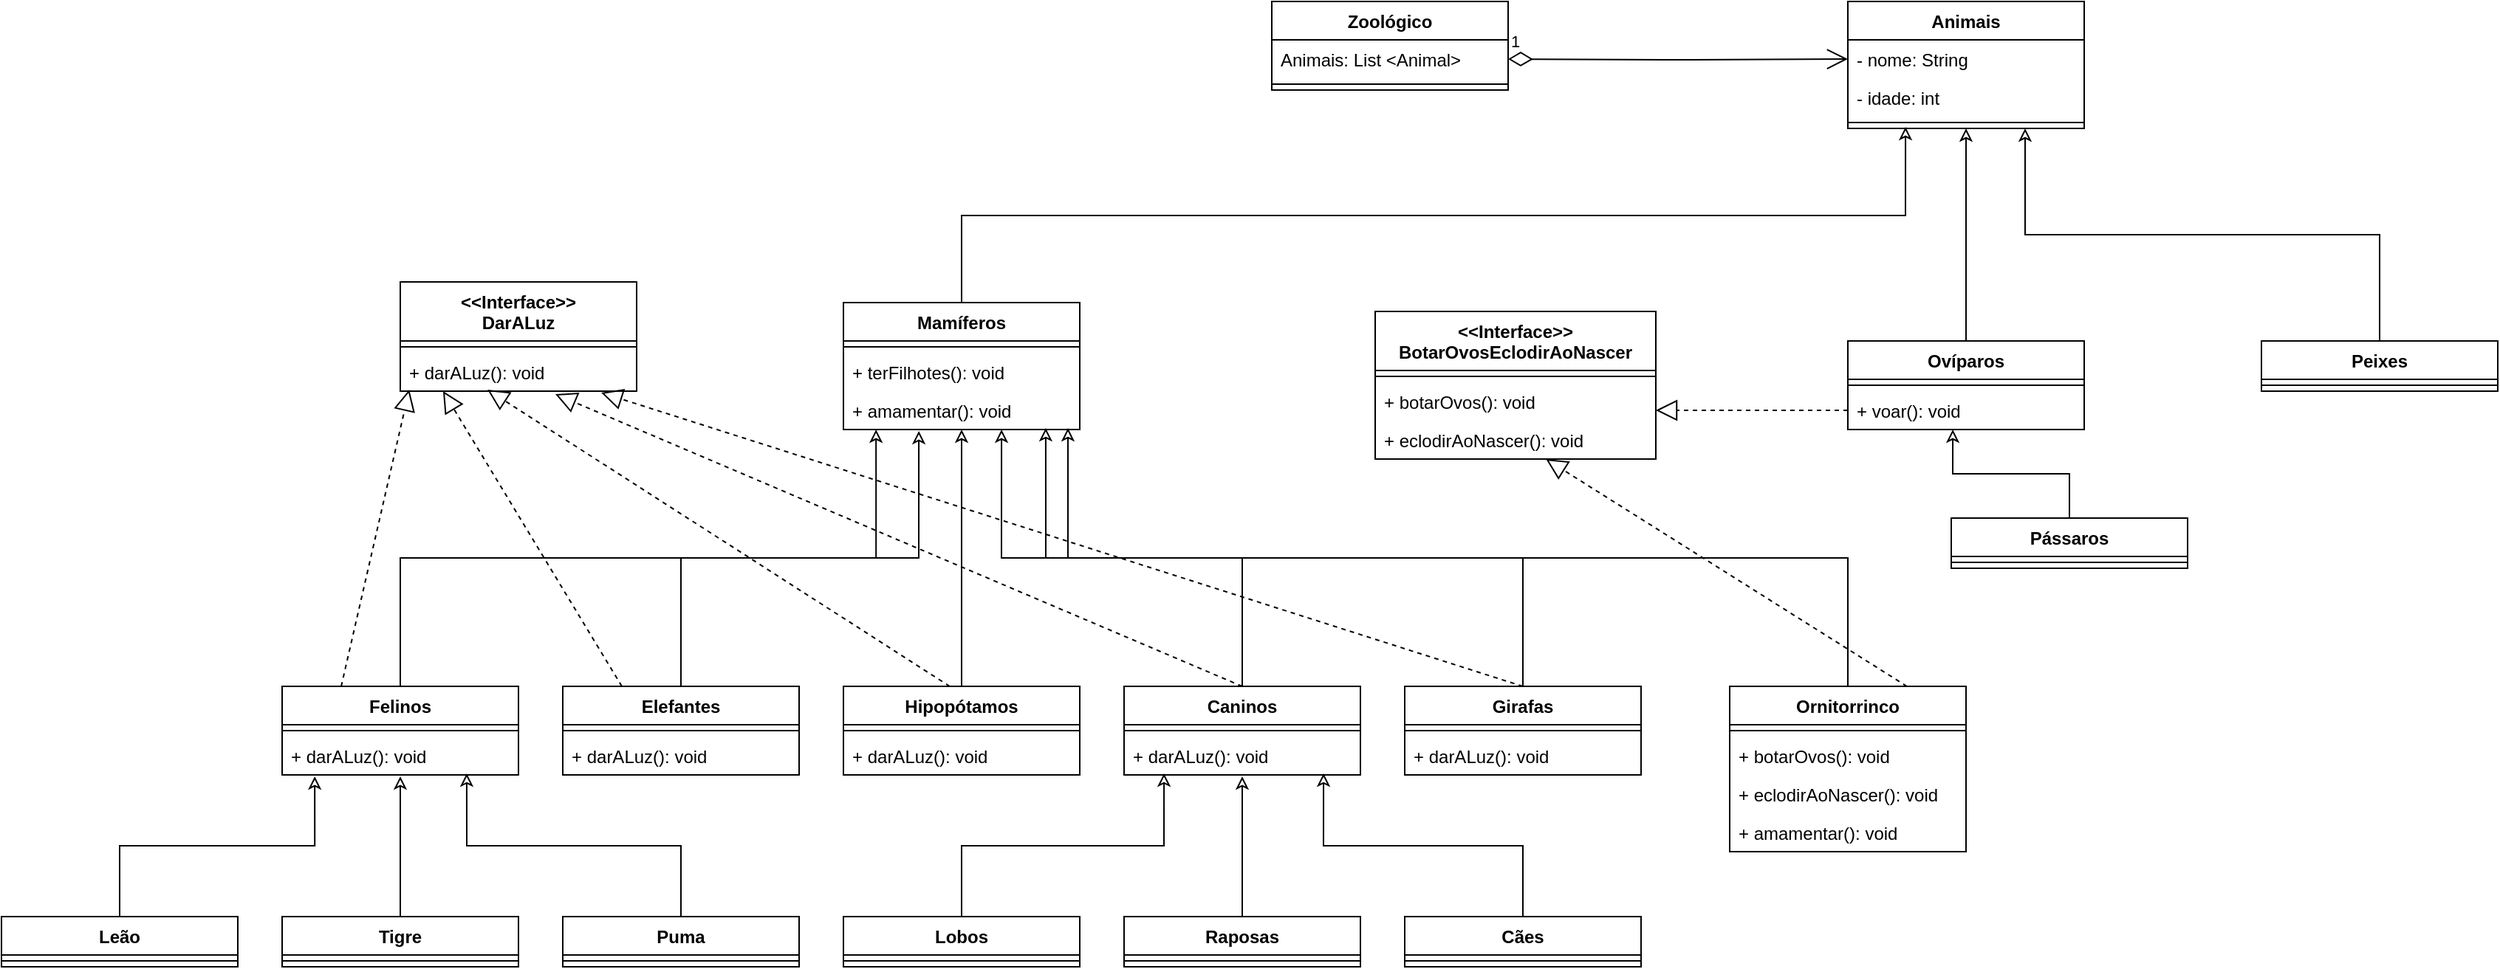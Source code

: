 <mxfile version="15.1.4" type="github">
  <diagram id="AXI-iKehqDf6gUb51_V0" name="Page-1">
    <mxGraphModel dx="1987" dy="546" grid="1" gridSize="10" guides="1" tooltips="1" connect="1" arrows="1" fold="1" page="1" pageScale="1" pageWidth="827" pageHeight="1169" math="0" shadow="0">
      <root>
        <mxCell id="0" />
        <mxCell id="1" parent="0" />
        <mxCell id="KPHBADnFTBT5gQEkyTwU-18" style="edgeStyle=orthogonalEdgeStyle;rounded=0;orthogonalLoop=1;jettySize=auto;html=1;entryX=0.244;entryY=0.875;entryDx=0;entryDy=0;entryPerimeter=0;endArrow=classic;endFill=0;" parent="1" source="KPHBADnFTBT5gQEkyTwU-1" target="KPHBADnFTBT5gQEkyTwU-7" edge="1">
          <mxGeometry relative="1" as="geometry" />
        </mxCell>
        <mxCell id="KPHBADnFTBT5gQEkyTwU-1" value="Mamíferos" style="swimlane;fontStyle=1;align=center;verticalAlign=top;childLayout=stackLayout;horizontal=1;startSize=26;horizontalStack=0;resizeParent=1;resizeParentMax=0;resizeLast=0;collapsible=1;marginBottom=0;" parent="1" vertex="1">
          <mxGeometry x="-150" y="284" width="160" height="86" as="geometry" />
        </mxCell>
        <mxCell id="KPHBADnFTBT5gQEkyTwU-3" value="" style="line;strokeWidth=1;fillColor=none;align=left;verticalAlign=middle;spacingTop=-1;spacingLeft=3;spacingRight=3;rotatable=0;labelPosition=right;points=[];portConstraint=eastwest;" parent="KPHBADnFTBT5gQEkyTwU-1" vertex="1">
          <mxGeometry y="26" width="160" height="8" as="geometry" />
        </mxCell>
        <mxCell id="KPHBADnFTBT5gQEkyTwU-4" value="+ terFilhotes(): void" style="text;strokeColor=none;fillColor=none;align=left;verticalAlign=top;spacingLeft=4;spacingRight=4;overflow=hidden;rotatable=0;points=[[0,0.5],[1,0.5]];portConstraint=eastwest;" parent="KPHBADnFTBT5gQEkyTwU-1" vertex="1">
          <mxGeometry y="34" width="160" height="26" as="geometry" />
        </mxCell>
        <mxCell id="KPHBADnFTBT5gQEkyTwU-24" value="+ amamentar(): void" style="text;strokeColor=none;fillColor=none;align=left;verticalAlign=top;spacingLeft=4;spacingRight=4;overflow=hidden;rotatable=0;points=[[0,0.5],[1,0.5]];portConstraint=eastwest;" parent="KPHBADnFTBT5gQEkyTwU-1" vertex="1">
          <mxGeometry y="60" width="160" height="26" as="geometry" />
        </mxCell>
        <mxCell id="KPHBADnFTBT5gQEkyTwU-5" value="Animais" style="swimlane;fontStyle=1;align=center;verticalAlign=top;childLayout=stackLayout;horizontal=1;startSize=26;horizontalStack=0;resizeParent=1;resizeParentMax=0;resizeLast=0;collapsible=1;marginBottom=0;" parent="1" vertex="1">
          <mxGeometry x="530" y="80" width="160" height="86" as="geometry" />
        </mxCell>
        <mxCell id="KPHBADnFTBT5gQEkyTwU-6" value="- nome: String" style="text;strokeColor=none;fillColor=none;align=left;verticalAlign=top;spacingLeft=4;spacingRight=4;overflow=hidden;rotatable=0;points=[[0,0.5],[1,0.5]];portConstraint=eastwest;" parent="KPHBADnFTBT5gQEkyTwU-5" vertex="1">
          <mxGeometry y="26" width="160" height="26" as="geometry" />
        </mxCell>
        <mxCell id="KPHBADnFTBT5gQEkyTwU-9" value="- idade: int" style="text;strokeColor=none;fillColor=none;align=left;verticalAlign=top;spacingLeft=4;spacingRight=4;overflow=hidden;rotatable=0;points=[[0,0.5],[1,0.5]];portConstraint=eastwest;" parent="KPHBADnFTBT5gQEkyTwU-5" vertex="1">
          <mxGeometry y="52" width="160" height="26" as="geometry" />
        </mxCell>
        <mxCell id="KPHBADnFTBT5gQEkyTwU-7" value="" style="line;strokeWidth=1;fillColor=none;align=left;verticalAlign=middle;spacingTop=-1;spacingLeft=3;spacingRight=3;rotatable=0;labelPosition=right;points=[];portConstraint=eastwest;" parent="KPHBADnFTBT5gQEkyTwU-5" vertex="1">
          <mxGeometry y="78" width="160" height="8" as="geometry" />
        </mxCell>
        <mxCell id="KPHBADnFTBT5gQEkyTwU-19" style="edgeStyle=orthogonalEdgeStyle;rounded=0;orthogonalLoop=1;jettySize=auto;html=1;exitX=0.5;exitY=0;exitDx=0;exitDy=0;entryX=0.5;entryY=1;entryDx=0;entryDy=0;endArrow=classic;endFill=0;" parent="1" source="KPHBADnFTBT5gQEkyTwU-10" target="KPHBADnFTBT5gQEkyTwU-5" edge="1">
          <mxGeometry relative="1" as="geometry" />
        </mxCell>
        <mxCell id="KPHBADnFTBT5gQEkyTwU-10" value="Ovíparos" style="swimlane;fontStyle=1;align=center;verticalAlign=top;childLayout=stackLayout;horizontal=1;startSize=26;horizontalStack=0;resizeParent=1;resizeParentMax=0;resizeLast=0;collapsible=1;marginBottom=0;" parent="1" vertex="1">
          <mxGeometry x="530" y="310" width="160" height="60" as="geometry" />
        </mxCell>
        <mxCell id="KPHBADnFTBT5gQEkyTwU-12" value="" style="line;strokeWidth=1;fillColor=none;align=left;verticalAlign=middle;spacingTop=-1;spacingLeft=3;spacingRight=3;rotatable=0;labelPosition=right;points=[];portConstraint=eastwest;" parent="KPHBADnFTBT5gQEkyTwU-10" vertex="1">
          <mxGeometry y="26" width="160" height="8" as="geometry" />
        </mxCell>
        <mxCell id="KPHBADnFTBT5gQEkyTwU-13" value="+ voar(): void" style="text;strokeColor=none;fillColor=none;align=left;verticalAlign=top;spacingLeft=4;spacingRight=4;overflow=hidden;rotatable=0;points=[[0,0.5],[1,0.5]];portConstraint=eastwest;" parent="KPHBADnFTBT5gQEkyTwU-10" vertex="1">
          <mxGeometry y="34" width="160" height="26" as="geometry" />
        </mxCell>
        <mxCell id="KPHBADnFTBT5gQEkyTwU-20" style="edgeStyle=orthogonalEdgeStyle;rounded=0;orthogonalLoop=1;jettySize=auto;html=1;exitX=0.5;exitY=0;exitDx=0;exitDy=0;entryX=0.75;entryY=1;entryDx=0;entryDy=0;endArrow=classic;endFill=0;" parent="1" source="KPHBADnFTBT5gQEkyTwU-14" target="KPHBADnFTBT5gQEkyTwU-5" edge="1">
          <mxGeometry relative="1" as="geometry" />
        </mxCell>
        <mxCell id="KPHBADnFTBT5gQEkyTwU-14" value="Peixes" style="swimlane;fontStyle=1;align=center;verticalAlign=top;childLayout=stackLayout;horizontal=1;startSize=26;horizontalStack=0;resizeParent=1;resizeParentMax=0;resizeLast=0;collapsible=1;marginBottom=0;" parent="1" vertex="1">
          <mxGeometry x="810" y="310" width="160" height="34" as="geometry" />
        </mxCell>
        <mxCell id="KPHBADnFTBT5gQEkyTwU-16" value="" style="line;strokeWidth=1;fillColor=none;align=left;verticalAlign=middle;spacingTop=-1;spacingLeft=3;spacingRight=3;rotatable=0;labelPosition=right;points=[];portConstraint=eastwest;" parent="KPHBADnFTBT5gQEkyTwU-14" vertex="1">
          <mxGeometry y="26" width="160" height="8" as="geometry" />
        </mxCell>
        <mxCell id="KPHBADnFTBT5gQEkyTwU-89" style="edgeStyle=orthogonalEdgeStyle;rounded=0;orthogonalLoop=1;jettySize=auto;html=1;entryX=0.669;entryY=1;entryDx=0;entryDy=0;entryPerimeter=0;endArrow=classic;endFill=0;" parent="1" source="KPHBADnFTBT5gQEkyTwU-25" target="KPHBADnFTBT5gQEkyTwU-24" edge="1">
          <mxGeometry relative="1" as="geometry" />
        </mxCell>
        <mxCell id="KPHBADnFTBT5gQEkyTwU-25" value="Caninos" style="swimlane;fontStyle=1;align=center;verticalAlign=top;childLayout=stackLayout;horizontal=1;startSize=26;horizontalStack=0;resizeParent=1;resizeParentMax=0;resizeLast=0;collapsible=1;marginBottom=0;" parent="1" vertex="1">
          <mxGeometry x="40" y="544" width="160" height="60" as="geometry" />
        </mxCell>
        <mxCell id="KPHBADnFTBT5gQEkyTwU-27" value="" style="line;strokeWidth=1;fillColor=none;align=left;verticalAlign=middle;spacingTop=-1;spacingLeft=3;spacingRight=3;rotatable=0;labelPosition=right;points=[];portConstraint=eastwest;" parent="KPHBADnFTBT5gQEkyTwU-25" vertex="1">
          <mxGeometry y="26" width="160" height="8" as="geometry" />
        </mxCell>
        <mxCell id="KPHBADnFTBT5gQEkyTwU-28" value="+ darALuz(): void" style="text;strokeColor=none;fillColor=none;align=left;verticalAlign=top;spacingLeft=4;spacingRight=4;overflow=hidden;rotatable=0;points=[[0,0.5],[1,0.5]];portConstraint=eastwest;" parent="KPHBADnFTBT5gQEkyTwU-25" vertex="1">
          <mxGeometry y="34" width="160" height="26" as="geometry" />
        </mxCell>
        <mxCell id="KPHBADnFTBT5gQEkyTwU-87" style="edgeStyle=orthogonalEdgeStyle;rounded=0;orthogonalLoop=1;jettySize=auto;html=1;entryX=0.319;entryY=1.038;entryDx=0;entryDy=0;entryPerimeter=0;endArrow=classic;endFill=0;" parent="1" source="KPHBADnFTBT5gQEkyTwU-29" target="KPHBADnFTBT5gQEkyTwU-24" edge="1">
          <mxGeometry relative="1" as="geometry" />
        </mxCell>
        <mxCell id="KPHBADnFTBT5gQEkyTwU-29" value="Elefantes" style="swimlane;fontStyle=1;align=center;verticalAlign=top;childLayout=stackLayout;horizontal=1;startSize=26;horizontalStack=0;resizeParent=1;resizeParentMax=0;resizeLast=0;collapsible=1;marginBottom=0;" parent="1" vertex="1">
          <mxGeometry x="-340" y="544" width="160" height="60" as="geometry" />
        </mxCell>
        <mxCell id="KPHBADnFTBT5gQEkyTwU-31" value="" style="line;strokeWidth=1;fillColor=none;align=left;verticalAlign=middle;spacingTop=-1;spacingLeft=3;spacingRight=3;rotatable=0;labelPosition=right;points=[];portConstraint=eastwest;" parent="KPHBADnFTBT5gQEkyTwU-29" vertex="1">
          <mxGeometry y="26" width="160" height="8" as="geometry" />
        </mxCell>
        <mxCell id="KPHBADnFTBT5gQEkyTwU-32" value="+ darALuz(): void" style="text;strokeColor=none;fillColor=none;align=left;verticalAlign=top;spacingLeft=4;spacingRight=4;overflow=hidden;rotatable=0;points=[[0,0.5],[1,0.5]];portConstraint=eastwest;" parent="KPHBADnFTBT5gQEkyTwU-29" vertex="1">
          <mxGeometry y="34" width="160" height="26" as="geometry" />
        </mxCell>
        <mxCell id="KPHBADnFTBT5gQEkyTwU-88" style="edgeStyle=orthogonalEdgeStyle;rounded=0;orthogonalLoop=1;jettySize=auto;html=1;entryX=0.5;entryY=1;entryDx=0;entryDy=0;entryPerimeter=0;endArrow=classic;endFill=0;" parent="1" source="KPHBADnFTBT5gQEkyTwU-33" target="KPHBADnFTBT5gQEkyTwU-24" edge="1">
          <mxGeometry relative="1" as="geometry" />
        </mxCell>
        <mxCell id="KPHBADnFTBT5gQEkyTwU-33" value="Hipopótamos" style="swimlane;fontStyle=1;align=center;verticalAlign=top;childLayout=stackLayout;horizontal=1;startSize=26;horizontalStack=0;resizeParent=1;resizeParentMax=0;resizeLast=0;collapsible=1;marginBottom=0;" parent="1" vertex="1">
          <mxGeometry x="-150" y="544" width="160" height="60" as="geometry" />
        </mxCell>
        <mxCell id="KPHBADnFTBT5gQEkyTwU-35" value="" style="line;strokeWidth=1;fillColor=none;align=left;verticalAlign=middle;spacingTop=-1;spacingLeft=3;spacingRight=3;rotatable=0;labelPosition=right;points=[];portConstraint=eastwest;" parent="KPHBADnFTBT5gQEkyTwU-33" vertex="1">
          <mxGeometry y="26" width="160" height="8" as="geometry" />
        </mxCell>
        <mxCell id="KPHBADnFTBT5gQEkyTwU-36" value="+ darALuz(): void" style="text;strokeColor=none;fillColor=none;align=left;verticalAlign=top;spacingLeft=4;spacingRight=4;overflow=hidden;rotatable=0;points=[[0,0.5],[1,0.5]];portConstraint=eastwest;" parent="KPHBADnFTBT5gQEkyTwU-33" vertex="1">
          <mxGeometry y="34" width="160" height="26" as="geometry" />
        </mxCell>
        <mxCell id="KPHBADnFTBT5gQEkyTwU-90" style="edgeStyle=orthogonalEdgeStyle;rounded=0;orthogonalLoop=1;jettySize=auto;html=1;entryX=0.856;entryY=0.962;entryDx=0;entryDy=0;entryPerimeter=0;endArrow=classic;endFill=0;" parent="1" source="KPHBADnFTBT5gQEkyTwU-37" target="KPHBADnFTBT5gQEkyTwU-24" edge="1">
          <mxGeometry relative="1" as="geometry" />
        </mxCell>
        <mxCell id="KPHBADnFTBT5gQEkyTwU-37" value="Girafas" style="swimlane;fontStyle=1;align=center;verticalAlign=top;childLayout=stackLayout;horizontal=1;startSize=26;horizontalStack=0;resizeParent=1;resizeParentMax=0;resizeLast=0;collapsible=1;marginBottom=0;" parent="1" vertex="1">
          <mxGeometry x="230" y="544" width="160" height="60" as="geometry" />
        </mxCell>
        <mxCell id="KPHBADnFTBT5gQEkyTwU-39" value="" style="line;strokeWidth=1;fillColor=none;align=left;verticalAlign=middle;spacingTop=-1;spacingLeft=3;spacingRight=3;rotatable=0;labelPosition=right;points=[];portConstraint=eastwest;" parent="KPHBADnFTBT5gQEkyTwU-37" vertex="1">
          <mxGeometry y="26" width="160" height="8" as="geometry" />
        </mxCell>
        <mxCell id="KPHBADnFTBT5gQEkyTwU-40" value="+ darALuz(): void" style="text;strokeColor=none;fillColor=none;align=left;verticalAlign=top;spacingLeft=4;spacingRight=4;overflow=hidden;rotatable=0;points=[[0,0.5],[1,0.5]];portConstraint=eastwest;" parent="KPHBADnFTBT5gQEkyTwU-37" vertex="1">
          <mxGeometry y="34" width="160" height="26" as="geometry" />
        </mxCell>
        <mxCell id="KPHBADnFTBT5gQEkyTwU-86" style="edgeStyle=orthogonalEdgeStyle;rounded=0;orthogonalLoop=1;jettySize=auto;html=1;entryX=0.138;entryY=1;entryDx=0;entryDy=0;entryPerimeter=0;endArrow=classic;endFill=0;" parent="1" source="KPHBADnFTBT5gQEkyTwU-41" target="KPHBADnFTBT5gQEkyTwU-24" edge="1">
          <mxGeometry relative="1" as="geometry" />
        </mxCell>
        <mxCell id="KPHBADnFTBT5gQEkyTwU-41" value="Felinos" style="swimlane;fontStyle=1;align=center;verticalAlign=top;childLayout=stackLayout;horizontal=1;startSize=26;horizontalStack=0;resizeParent=1;resizeParentMax=0;resizeLast=0;collapsible=1;marginBottom=0;" parent="1" vertex="1">
          <mxGeometry x="-530" y="544" width="160" height="60" as="geometry" />
        </mxCell>
        <mxCell id="KPHBADnFTBT5gQEkyTwU-43" value="" style="line;strokeWidth=1;fillColor=none;align=left;verticalAlign=middle;spacingTop=-1;spacingLeft=3;spacingRight=3;rotatable=0;labelPosition=right;points=[];portConstraint=eastwest;" parent="KPHBADnFTBT5gQEkyTwU-41" vertex="1">
          <mxGeometry y="26" width="160" height="8" as="geometry" />
        </mxCell>
        <mxCell id="KPHBADnFTBT5gQEkyTwU-44" value="+ darALuz(): void" style="text;strokeColor=none;fillColor=none;align=left;verticalAlign=top;spacingLeft=4;spacingRight=4;overflow=hidden;rotatable=0;points=[[0,0.5],[1,0.5]];portConstraint=eastwest;" parent="KPHBADnFTBT5gQEkyTwU-41" vertex="1">
          <mxGeometry y="34" width="160" height="26" as="geometry" />
        </mxCell>
        <mxCell id="KPHBADnFTBT5gQEkyTwU-80" style="edgeStyle=orthogonalEdgeStyle;rounded=0;orthogonalLoop=1;jettySize=auto;html=1;entryX=0.138;entryY=1.038;entryDx=0;entryDy=0;entryPerimeter=0;endArrow=classic;endFill=0;" parent="1" source="KPHBADnFTBT5gQEkyTwU-45" target="KPHBADnFTBT5gQEkyTwU-44" edge="1">
          <mxGeometry relative="1" as="geometry" />
        </mxCell>
        <mxCell id="KPHBADnFTBT5gQEkyTwU-45" value="Leão" style="swimlane;fontStyle=1;align=center;verticalAlign=top;childLayout=stackLayout;horizontal=1;startSize=26;horizontalStack=0;resizeParent=1;resizeParentMax=0;resizeLast=0;collapsible=1;marginBottom=0;" parent="1" vertex="1">
          <mxGeometry x="-720" y="700" width="160" height="34" as="geometry" />
        </mxCell>
        <mxCell id="KPHBADnFTBT5gQEkyTwU-47" value="" style="line;strokeWidth=1;fillColor=none;align=left;verticalAlign=middle;spacingTop=-1;spacingLeft=3;spacingRight=3;rotatable=0;labelPosition=right;points=[];portConstraint=eastwest;" parent="KPHBADnFTBT5gQEkyTwU-45" vertex="1">
          <mxGeometry y="26" width="160" height="8" as="geometry" />
        </mxCell>
        <mxCell id="KPHBADnFTBT5gQEkyTwU-81" style="edgeStyle=orthogonalEdgeStyle;rounded=0;orthogonalLoop=1;jettySize=auto;html=1;exitX=0.5;exitY=0;exitDx=0;exitDy=0;entryX=0.5;entryY=1.038;entryDx=0;entryDy=0;entryPerimeter=0;endArrow=classic;endFill=0;" parent="1" source="KPHBADnFTBT5gQEkyTwU-49" target="KPHBADnFTBT5gQEkyTwU-44" edge="1">
          <mxGeometry relative="1" as="geometry" />
        </mxCell>
        <mxCell id="KPHBADnFTBT5gQEkyTwU-49" value="Tigre" style="swimlane;fontStyle=1;align=center;verticalAlign=top;childLayout=stackLayout;horizontal=1;startSize=26;horizontalStack=0;resizeParent=1;resizeParentMax=0;resizeLast=0;collapsible=1;marginBottom=0;" parent="1" vertex="1">
          <mxGeometry x="-530" y="700" width="160" height="34" as="geometry" />
        </mxCell>
        <mxCell id="KPHBADnFTBT5gQEkyTwU-51" value="" style="line;strokeWidth=1;fillColor=none;align=left;verticalAlign=middle;spacingTop=-1;spacingLeft=3;spacingRight=3;rotatable=0;labelPosition=right;points=[];portConstraint=eastwest;" parent="KPHBADnFTBT5gQEkyTwU-49" vertex="1">
          <mxGeometry y="26" width="160" height="8" as="geometry" />
        </mxCell>
        <mxCell id="KPHBADnFTBT5gQEkyTwU-82" style="edgeStyle=orthogonalEdgeStyle;rounded=0;orthogonalLoop=1;jettySize=auto;html=1;entryX=0.781;entryY=0.962;entryDx=0;entryDy=0;entryPerimeter=0;endArrow=classic;endFill=0;" parent="1" source="KPHBADnFTBT5gQEkyTwU-53" target="KPHBADnFTBT5gQEkyTwU-44" edge="1">
          <mxGeometry relative="1" as="geometry" />
        </mxCell>
        <mxCell id="KPHBADnFTBT5gQEkyTwU-53" value="Puma" style="swimlane;fontStyle=1;align=center;verticalAlign=top;childLayout=stackLayout;horizontal=1;startSize=26;horizontalStack=0;resizeParent=1;resizeParentMax=0;resizeLast=0;collapsible=1;marginBottom=0;" parent="1" vertex="1">
          <mxGeometry x="-340" y="700" width="160" height="34" as="geometry" />
        </mxCell>
        <mxCell id="KPHBADnFTBT5gQEkyTwU-55" value="" style="line;strokeWidth=1;fillColor=none;align=left;verticalAlign=middle;spacingTop=-1;spacingLeft=3;spacingRight=3;rotatable=0;labelPosition=right;points=[];portConstraint=eastwest;" parent="KPHBADnFTBT5gQEkyTwU-53" vertex="1">
          <mxGeometry y="26" width="160" height="8" as="geometry" />
        </mxCell>
        <mxCell id="KPHBADnFTBT5gQEkyTwU-83" style="edgeStyle=orthogonalEdgeStyle;rounded=0;orthogonalLoop=1;jettySize=auto;html=1;entryX=0.169;entryY=0.962;entryDx=0;entryDy=0;entryPerimeter=0;endArrow=classic;endFill=0;" parent="1" source="KPHBADnFTBT5gQEkyTwU-57" target="KPHBADnFTBT5gQEkyTwU-28" edge="1">
          <mxGeometry relative="1" as="geometry" />
        </mxCell>
        <mxCell id="KPHBADnFTBT5gQEkyTwU-57" value="Lobos" style="swimlane;fontStyle=1;align=center;verticalAlign=top;childLayout=stackLayout;horizontal=1;startSize=26;horizontalStack=0;resizeParent=1;resizeParentMax=0;resizeLast=0;collapsible=1;marginBottom=0;" parent="1" vertex="1">
          <mxGeometry x="-150" y="700" width="160" height="34" as="geometry" />
        </mxCell>
        <mxCell id="KPHBADnFTBT5gQEkyTwU-59" value="" style="line;strokeWidth=1;fillColor=none;align=left;verticalAlign=middle;spacingTop=-1;spacingLeft=3;spacingRight=3;rotatable=0;labelPosition=right;points=[];portConstraint=eastwest;" parent="KPHBADnFTBT5gQEkyTwU-57" vertex="1">
          <mxGeometry y="26" width="160" height="8" as="geometry" />
        </mxCell>
        <mxCell id="KPHBADnFTBT5gQEkyTwU-84" style="edgeStyle=orthogonalEdgeStyle;rounded=0;orthogonalLoop=1;jettySize=auto;html=1;entryX=0.5;entryY=1.038;entryDx=0;entryDy=0;entryPerimeter=0;endArrow=classic;endFill=0;" parent="1" source="KPHBADnFTBT5gQEkyTwU-61" target="KPHBADnFTBT5gQEkyTwU-28" edge="1">
          <mxGeometry relative="1" as="geometry" />
        </mxCell>
        <mxCell id="KPHBADnFTBT5gQEkyTwU-61" value="Raposas" style="swimlane;fontStyle=1;align=center;verticalAlign=top;childLayout=stackLayout;horizontal=1;startSize=26;horizontalStack=0;resizeParent=1;resizeParentMax=0;resizeLast=0;collapsible=1;marginBottom=0;" parent="1" vertex="1">
          <mxGeometry x="40" y="700" width="160" height="34" as="geometry" />
        </mxCell>
        <mxCell id="KPHBADnFTBT5gQEkyTwU-63" value="" style="line;strokeWidth=1;fillColor=none;align=left;verticalAlign=middle;spacingTop=-1;spacingLeft=3;spacingRight=3;rotatable=0;labelPosition=right;points=[];portConstraint=eastwest;" parent="KPHBADnFTBT5gQEkyTwU-61" vertex="1">
          <mxGeometry y="26" width="160" height="8" as="geometry" />
        </mxCell>
        <mxCell id="KPHBADnFTBT5gQEkyTwU-85" style="edgeStyle=orthogonalEdgeStyle;rounded=0;orthogonalLoop=1;jettySize=auto;html=1;entryX=0.844;entryY=0.962;entryDx=0;entryDy=0;entryPerimeter=0;endArrow=classic;endFill=0;" parent="1" source="KPHBADnFTBT5gQEkyTwU-65" target="KPHBADnFTBT5gQEkyTwU-28" edge="1">
          <mxGeometry relative="1" as="geometry" />
        </mxCell>
        <mxCell id="KPHBADnFTBT5gQEkyTwU-65" value="Cães" style="swimlane;fontStyle=1;align=center;verticalAlign=top;childLayout=stackLayout;horizontal=1;startSize=26;horizontalStack=0;resizeParent=1;resizeParentMax=0;resizeLast=0;collapsible=1;marginBottom=0;" parent="1" vertex="1">
          <mxGeometry x="230" y="700" width="160" height="34" as="geometry" />
        </mxCell>
        <mxCell id="KPHBADnFTBT5gQEkyTwU-67" value="" style="line;strokeWidth=1;fillColor=none;align=left;verticalAlign=middle;spacingTop=-1;spacingLeft=3;spacingRight=3;rotatable=0;labelPosition=right;points=[];portConstraint=eastwest;" parent="KPHBADnFTBT5gQEkyTwU-65" vertex="1">
          <mxGeometry y="26" width="160" height="8" as="geometry" />
        </mxCell>
        <mxCell id="KPHBADnFTBT5gQEkyTwU-92" style="edgeStyle=orthogonalEdgeStyle;rounded=0;orthogonalLoop=1;jettySize=auto;html=1;endArrow=classic;endFill=0;entryX=0.444;entryY=1;entryDx=0;entryDy=0;entryPerimeter=0;" parent="1" source="KPHBADnFTBT5gQEkyTwU-72" target="KPHBADnFTBT5gQEkyTwU-13" edge="1">
          <mxGeometry relative="1" as="geometry">
            <mxPoint x="600" y="410" as="targetPoint" />
          </mxGeometry>
        </mxCell>
        <mxCell id="KPHBADnFTBT5gQEkyTwU-72" value="Pássaros" style="swimlane;fontStyle=1;align=center;verticalAlign=top;childLayout=stackLayout;horizontal=1;startSize=26;horizontalStack=0;resizeParent=1;resizeParentMax=0;resizeLast=0;collapsible=1;marginBottom=0;" parent="1" vertex="1">
          <mxGeometry x="600" y="430" width="160" height="34" as="geometry" />
        </mxCell>
        <mxCell id="KPHBADnFTBT5gQEkyTwU-74" value="" style="line;strokeWidth=1;fillColor=none;align=left;verticalAlign=middle;spacingTop=-1;spacingLeft=3;spacingRight=3;rotatable=0;labelPosition=right;points=[];portConstraint=eastwest;" parent="KPHBADnFTBT5gQEkyTwU-72" vertex="1">
          <mxGeometry y="26" width="160" height="8" as="geometry" />
        </mxCell>
        <mxCell id="GZ3L64AyCh6zNMkx3Imd-5" style="edgeStyle=orthogonalEdgeStyle;rounded=0;orthogonalLoop=1;jettySize=auto;html=1;entryX=0.95;entryY=0.962;entryDx=0;entryDy=0;entryPerimeter=0;endArrow=classic;endFill=0;" parent="1" source="KPHBADnFTBT5gQEkyTwU-94" target="KPHBADnFTBT5gQEkyTwU-24" edge="1">
          <mxGeometry relative="1" as="geometry" />
        </mxCell>
        <mxCell id="KPHBADnFTBT5gQEkyTwU-94" value="Ornitorrinco" style="swimlane;fontStyle=1;align=center;verticalAlign=top;childLayout=stackLayout;horizontal=1;startSize=26;horizontalStack=0;resizeParent=1;resizeParentMax=0;resizeLast=0;collapsible=1;marginBottom=0;" parent="1" vertex="1">
          <mxGeometry x="450" y="544" width="160" height="112" as="geometry" />
        </mxCell>
        <mxCell id="KPHBADnFTBT5gQEkyTwU-96" value="" style="line;strokeWidth=1;fillColor=none;align=left;verticalAlign=middle;spacingTop=-1;spacingLeft=3;spacingRight=3;rotatable=0;labelPosition=right;points=[];portConstraint=eastwest;" parent="KPHBADnFTBT5gQEkyTwU-94" vertex="1">
          <mxGeometry y="26" width="160" height="8" as="geometry" />
        </mxCell>
        <mxCell id="KPHBADnFTBT5gQEkyTwU-97" value="+ botarOvos(): void" style="text;strokeColor=none;fillColor=none;align=left;verticalAlign=top;spacingLeft=4;spacingRight=4;overflow=hidden;rotatable=0;points=[[0,0.5],[1,0.5]];portConstraint=eastwest;" parent="KPHBADnFTBT5gQEkyTwU-94" vertex="1">
          <mxGeometry y="34" width="160" height="26" as="geometry" />
        </mxCell>
        <mxCell id="KPHBADnFTBT5gQEkyTwU-120" value="+ eclodirAoNascer(): void" style="text;strokeColor=none;fillColor=none;align=left;verticalAlign=top;spacingLeft=4;spacingRight=4;overflow=hidden;rotatable=0;points=[[0,0.5],[1,0.5]];portConstraint=eastwest;" parent="KPHBADnFTBT5gQEkyTwU-94" vertex="1">
          <mxGeometry y="60" width="160" height="26" as="geometry" />
        </mxCell>
        <mxCell id="KPHBADnFTBT5gQEkyTwU-121" value="+ amamentar(): void" style="text;strokeColor=none;fillColor=none;align=left;verticalAlign=top;spacingLeft=4;spacingRight=4;overflow=hidden;rotatable=0;points=[[0,0.5],[1,0.5]];portConstraint=eastwest;" parent="KPHBADnFTBT5gQEkyTwU-94" vertex="1">
          <mxGeometry y="86" width="160" height="26" as="geometry" />
        </mxCell>
        <mxCell id="KPHBADnFTBT5gQEkyTwU-98" value="Zoológico" style="swimlane;fontStyle=1;align=center;verticalAlign=top;childLayout=stackLayout;horizontal=1;startSize=26;horizontalStack=0;resizeParent=1;resizeParentMax=0;resizeLast=0;collapsible=1;marginBottom=0;" parent="1" vertex="1">
          <mxGeometry x="140" y="80" width="160" height="60" as="geometry" />
        </mxCell>
        <mxCell id="KPHBADnFTBT5gQEkyTwU-99" value="Animais: List &lt;Animal&gt;" style="text;strokeColor=none;fillColor=none;align=left;verticalAlign=top;spacingLeft=4;spacingRight=4;overflow=hidden;rotatable=0;points=[[0,0.5],[1,0.5]];portConstraint=eastwest;" parent="KPHBADnFTBT5gQEkyTwU-98" vertex="1">
          <mxGeometry y="26" width="160" height="26" as="geometry" />
        </mxCell>
        <mxCell id="KPHBADnFTBT5gQEkyTwU-100" value="" style="line;strokeWidth=1;fillColor=none;align=left;verticalAlign=middle;spacingTop=-1;spacingLeft=3;spacingRight=3;rotatable=0;labelPosition=right;points=[];portConstraint=eastwest;" parent="KPHBADnFTBT5gQEkyTwU-98" vertex="1">
          <mxGeometry y="52" width="160" height="8" as="geometry" />
        </mxCell>
        <mxCell id="KPHBADnFTBT5gQEkyTwU-102" value="1" style="endArrow=open;html=1;endSize=12;startArrow=diamondThin;startSize=14;startFill=0;edgeStyle=orthogonalEdgeStyle;align=left;verticalAlign=bottom;entryX=0;entryY=0.5;entryDx=0;entryDy=0;" parent="1" target="KPHBADnFTBT5gQEkyTwU-6" edge="1">
          <mxGeometry x="-1" y="3" relative="1" as="geometry">
            <mxPoint x="300" y="119" as="sourcePoint" />
            <mxPoint x="400" y="230" as="targetPoint" />
          </mxGeometry>
        </mxCell>
        <mxCell id="KPHBADnFTBT5gQEkyTwU-103" value="&lt;&lt;Interface&gt;&gt;&#xa;BotarOvosEclodirAoNascer" style="swimlane;fontStyle=1;align=center;verticalAlign=top;childLayout=stackLayout;horizontal=1;startSize=40;horizontalStack=0;resizeParent=1;resizeParentMax=0;resizeLast=0;collapsible=1;marginBottom=0;" parent="1" vertex="1">
          <mxGeometry x="210" y="290" width="190" height="100" as="geometry" />
        </mxCell>
        <mxCell id="KPHBADnFTBT5gQEkyTwU-105" value="" style="line;strokeWidth=1;fillColor=none;align=left;verticalAlign=middle;spacingTop=-1;spacingLeft=3;spacingRight=3;rotatable=0;labelPosition=right;points=[];portConstraint=eastwest;" parent="KPHBADnFTBT5gQEkyTwU-103" vertex="1">
          <mxGeometry y="40" width="190" height="8" as="geometry" />
        </mxCell>
        <mxCell id="KPHBADnFTBT5gQEkyTwU-106" value="+ botarOvos(): void" style="text;strokeColor=none;fillColor=none;align=left;verticalAlign=top;spacingLeft=4;spacingRight=4;overflow=hidden;rotatable=0;points=[[0,0.5],[1,0.5]];portConstraint=eastwest;" parent="KPHBADnFTBT5gQEkyTwU-103" vertex="1">
          <mxGeometry y="48" width="190" height="26" as="geometry" />
        </mxCell>
        <mxCell id="GZ3L64AyCh6zNMkx3Imd-3" value="+ eclodirAoNascer(): void" style="text;strokeColor=none;fillColor=none;align=left;verticalAlign=top;spacingLeft=4;spacingRight=4;overflow=hidden;rotatable=0;points=[[0,0.5],[1,0.5]];portConstraint=eastwest;" parent="KPHBADnFTBT5gQEkyTwU-103" vertex="1">
          <mxGeometry y="74" width="190" height="26" as="geometry" />
        </mxCell>
        <mxCell id="KPHBADnFTBT5gQEkyTwU-114" value="&lt;&lt;Interface&gt;&gt;&#xa;DarALuz" style="swimlane;fontStyle=1;align=center;verticalAlign=top;childLayout=stackLayout;horizontal=1;startSize=40;horizontalStack=0;resizeParent=1;resizeParentMax=0;resizeLast=0;collapsible=1;marginBottom=0;" parent="1" vertex="1">
          <mxGeometry x="-450" y="270" width="160" height="74" as="geometry" />
        </mxCell>
        <mxCell id="KPHBADnFTBT5gQEkyTwU-116" value="" style="line;strokeWidth=1;fillColor=none;align=left;verticalAlign=middle;spacingTop=-1;spacingLeft=3;spacingRight=3;rotatable=0;labelPosition=right;points=[];portConstraint=eastwest;" parent="KPHBADnFTBT5gQEkyTwU-114" vertex="1">
          <mxGeometry y="40" width="160" height="8" as="geometry" />
        </mxCell>
        <mxCell id="KPHBADnFTBT5gQEkyTwU-117" value="+ darALuz(): void" style="text;strokeColor=none;fillColor=none;align=left;verticalAlign=top;spacingLeft=4;spacingRight=4;overflow=hidden;rotatable=0;points=[[0,0.5],[1,0.5]];portConstraint=eastwest;" parent="KPHBADnFTBT5gQEkyTwU-114" vertex="1">
          <mxGeometry y="48" width="160" height="26" as="geometry" />
        </mxCell>
        <mxCell id="GZ3L64AyCh6zNMkx3Imd-1" value="" style="endArrow=block;dashed=1;endFill=0;endSize=12;html=1;exitX=0;exitY=0.5;exitDx=0;exitDy=0;" parent="1" edge="1" source="KPHBADnFTBT5gQEkyTwU-13">
          <mxGeometry width="160" relative="1" as="geometry">
            <mxPoint x="520" y="410" as="sourcePoint" />
            <mxPoint x="400" y="357" as="targetPoint" />
          </mxGeometry>
        </mxCell>
        <mxCell id="GZ3L64AyCh6zNMkx3Imd-6" value="" style="endArrow=block;dashed=1;endFill=0;endSize=12;html=1;exitX=0.75;exitY=0;exitDx=0;exitDy=0;" parent="1" source="KPHBADnFTBT5gQEkyTwU-94" target="GZ3L64AyCh6zNMkx3Imd-3" edge="1">
          <mxGeometry width="160" relative="1" as="geometry">
            <mxPoint x="140" y="500" as="sourcePoint" />
            <mxPoint x="300" y="500" as="targetPoint" />
          </mxGeometry>
        </mxCell>
        <mxCell id="GZ3L64AyCh6zNMkx3Imd-7" value="" style="endArrow=block;dashed=1;endFill=0;endSize=12;html=1;exitX=0.25;exitY=0;exitDx=0;exitDy=0;entryX=0.038;entryY=0.962;entryDx=0;entryDy=0;entryPerimeter=0;" parent="1" source="KPHBADnFTBT5gQEkyTwU-41" target="KPHBADnFTBT5gQEkyTwU-117" edge="1">
          <mxGeometry width="160" relative="1" as="geometry">
            <mxPoint x="-120" y="510" as="sourcePoint" />
            <mxPoint x="40" y="510" as="targetPoint" />
          </mxGeometry>
        </mxCell>
        <mxCell id="GZ3L64AyCh6zNMkx3Imd-8" value="" style="endArrow=block;dashed=1;endFill=0;endSize=12;html=1;exitX=0.25;exitY=0;exitDx=0;exitDy=0;entryX=0.181;entryY=1;entryDx=0;entryDy=0;entryPerimeter=0;" parent="1" source="KPHBADnFTBT5gQEkyTwU-29" target="KPHBADnFTBT5gQEkyTwU-117" edge="1">
          <mxGeometry width="160" relative="1" as="geometry">
            <mxPoint x="-120" y="510" as="sourcePoint" />
            <mxPoint x="-430" y="389" as="targetPoint" />
          </mxGeometry>
        </mxCell>
        <mxCell id="GZ3L64AyCh6zNMkx3Imd-9" value="" style="endArrow=block;dashed=1;endFill=0;endSize=12;html=1;exitX=0.45;exitY=0;exitDx=0;exitDy=0;exitPerimeter=0;entryX=0.369;entryY=0.962;entryDx=0;entryDy=0;entryPerimeter=0;" parent="1" source="KPHBADnFTBT5gQEkyTwU-33" target="KPHBADnFTBT5gQEkyTwU-117" edge="1">
          <mxGeometry width="160" relative="1" as="geometry">
            <mxPoint x="-240" y="510" as="sourcePoint" />
            <mxPoint x="-80" y="510" as="targetPoint" />
          </mxGeometry>
        </mxCell>
        <mxCell id="GZ3L64AyCh6zNMkx3Imd-10" value="" style="endArrow=block;dashed=1;endFill=0;endSize=12;html=1;exitX=0.5;exitY=0;exitDx=0;exitDy=0;entryX=0.656;entryY=1.077;entryDx=0;entryDy=0;entryPerimeter=0;" parent="1" source="KPHBADnFTBT5gQEkyTwU-25" target="KPHBADnFTBT5gQEkyTwU-117" edge="1">
          <mxGeometry width="160" relative="1" as="geometry">
            <mxPoint x="-240" y="510" as="sourcePoint" />
            <mxPoint x="-80" y="510" as="targetPoint" />
          </mxGeometry>
        </mxCell>
        <mxCell id="GZ3L64AyCh6zNMkx3Imd-11" value="" style="endArrow=block;dashed=1;endFill=0;endSize=12;html=1;exitX=0.5;exitY=0;exitDx=0;exitDy=0;entryX=0.85;entryY=1.038;entryDx=0;entryDy=0;entryPerimeter=0;" parent="1" source="KPHBADnFTBT5gQEkyTwU-37" target="KPHBADnFTBT5gQEkyTwU-117" edge="1">
          <mxGeometry width="160" relative="1" as="geometry">
            <mxPoint x="-180" y="520" as="sourcePoint" />
            <mxPoint x="-20" y="520" as="targetPoint" />
          </mxGeometry>
        </mxCell>
      </root>
    </mxGraphModel>
  </diagram>
</mxfile>
